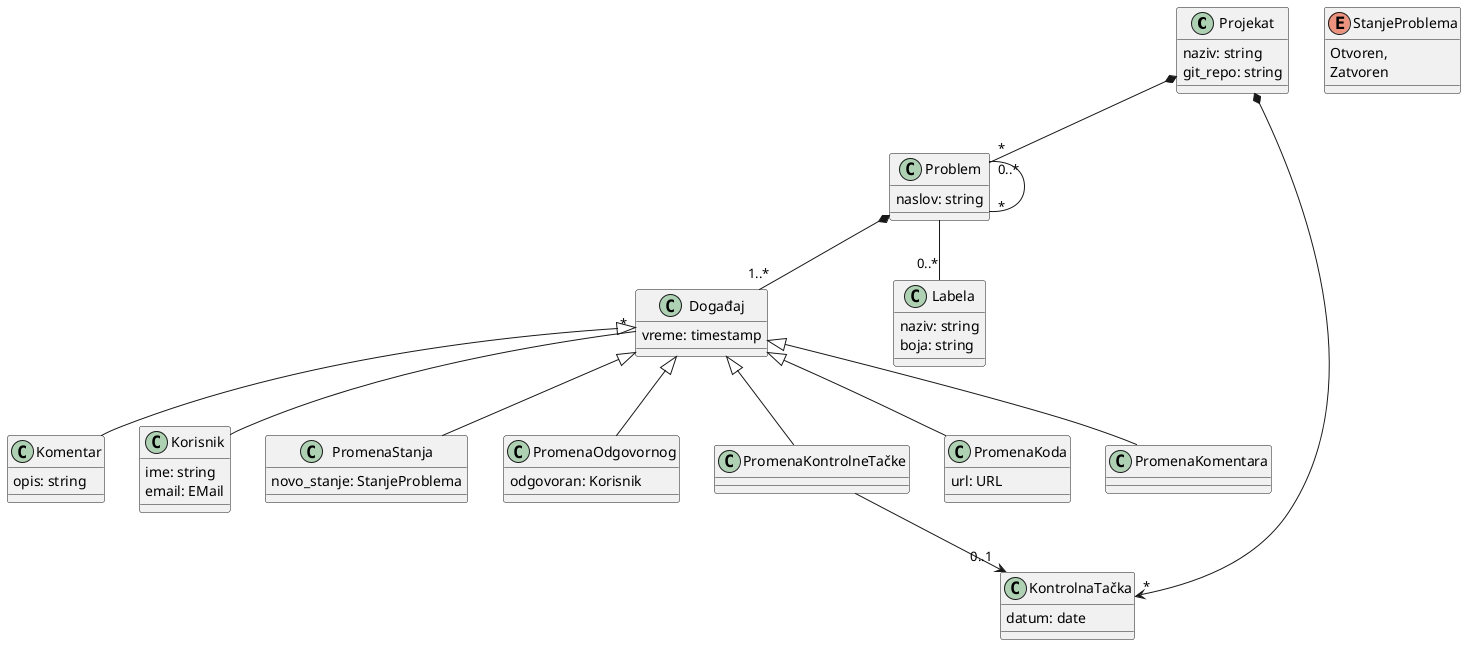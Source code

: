 @startuml
  class Projekat {
          naziv: string
          git_repo: string
  }
  Projekat *-- "0..*" Problem
  class Problem {
          naslov: string
  }
  Problem "*" -- "*" Problem
  class Komentar {
          opis: string
  }
  Problem *-- "1..*" Događaj
  Događaj "*" -- Korisnik

  class Događaj {
          vreme: timestamp
  }
  class PromenaStanja {
          novo_stanje: StanjeProblema
  }
  class PromenaOdgovornog {
          odgovoran: Korisnik
  }
  class PromenaKontrolneTačke {
  }
  class PromenaKoda{
          url: URL
  }
  Događaj <|-- PromenaStanja
  Događaj <|-- Komentar
  Događaj <|-- PromenaKomentara
  Događaj <|-- PromenaOdgovornog
  Događaj <|-- PromenaKontrolneTačke
  Događaj <|-- PromenaKoda

  class KontrolnaTačka {
          datum: date
  }
  Projekat *--> "*" KontrolnaTačka
  PromenaKontrolneTačke --> "0..1" KontrolnaTačka

  enum StanjeProblema {
          Otvoren,
          Zatvoren
  }

  class Labela {
          naziv: string
          boja: string
  }

  Problem -- "0..*" Labela

  class Korisnik {
          ime: string
          email: EMail
  }
@enduml
